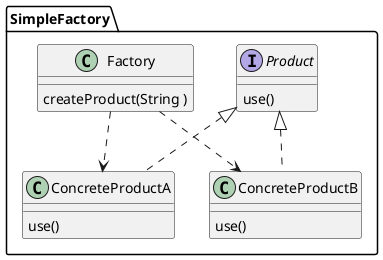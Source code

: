 @startuml

package SimpleFactory  {


    interface Product {
        use()
    }

    class ConcreteProductA {
        use()
    }


    class ConcreteProductB{
        use()
    }

    Product <|.. ConcreteProductA
    Product <|.. ConcreteProductB


    class Factory{
        createProduct(String )
    }


    Factory ..> ConcreteProductA
    Factory ..> ConcreteProductB


}

@enduml